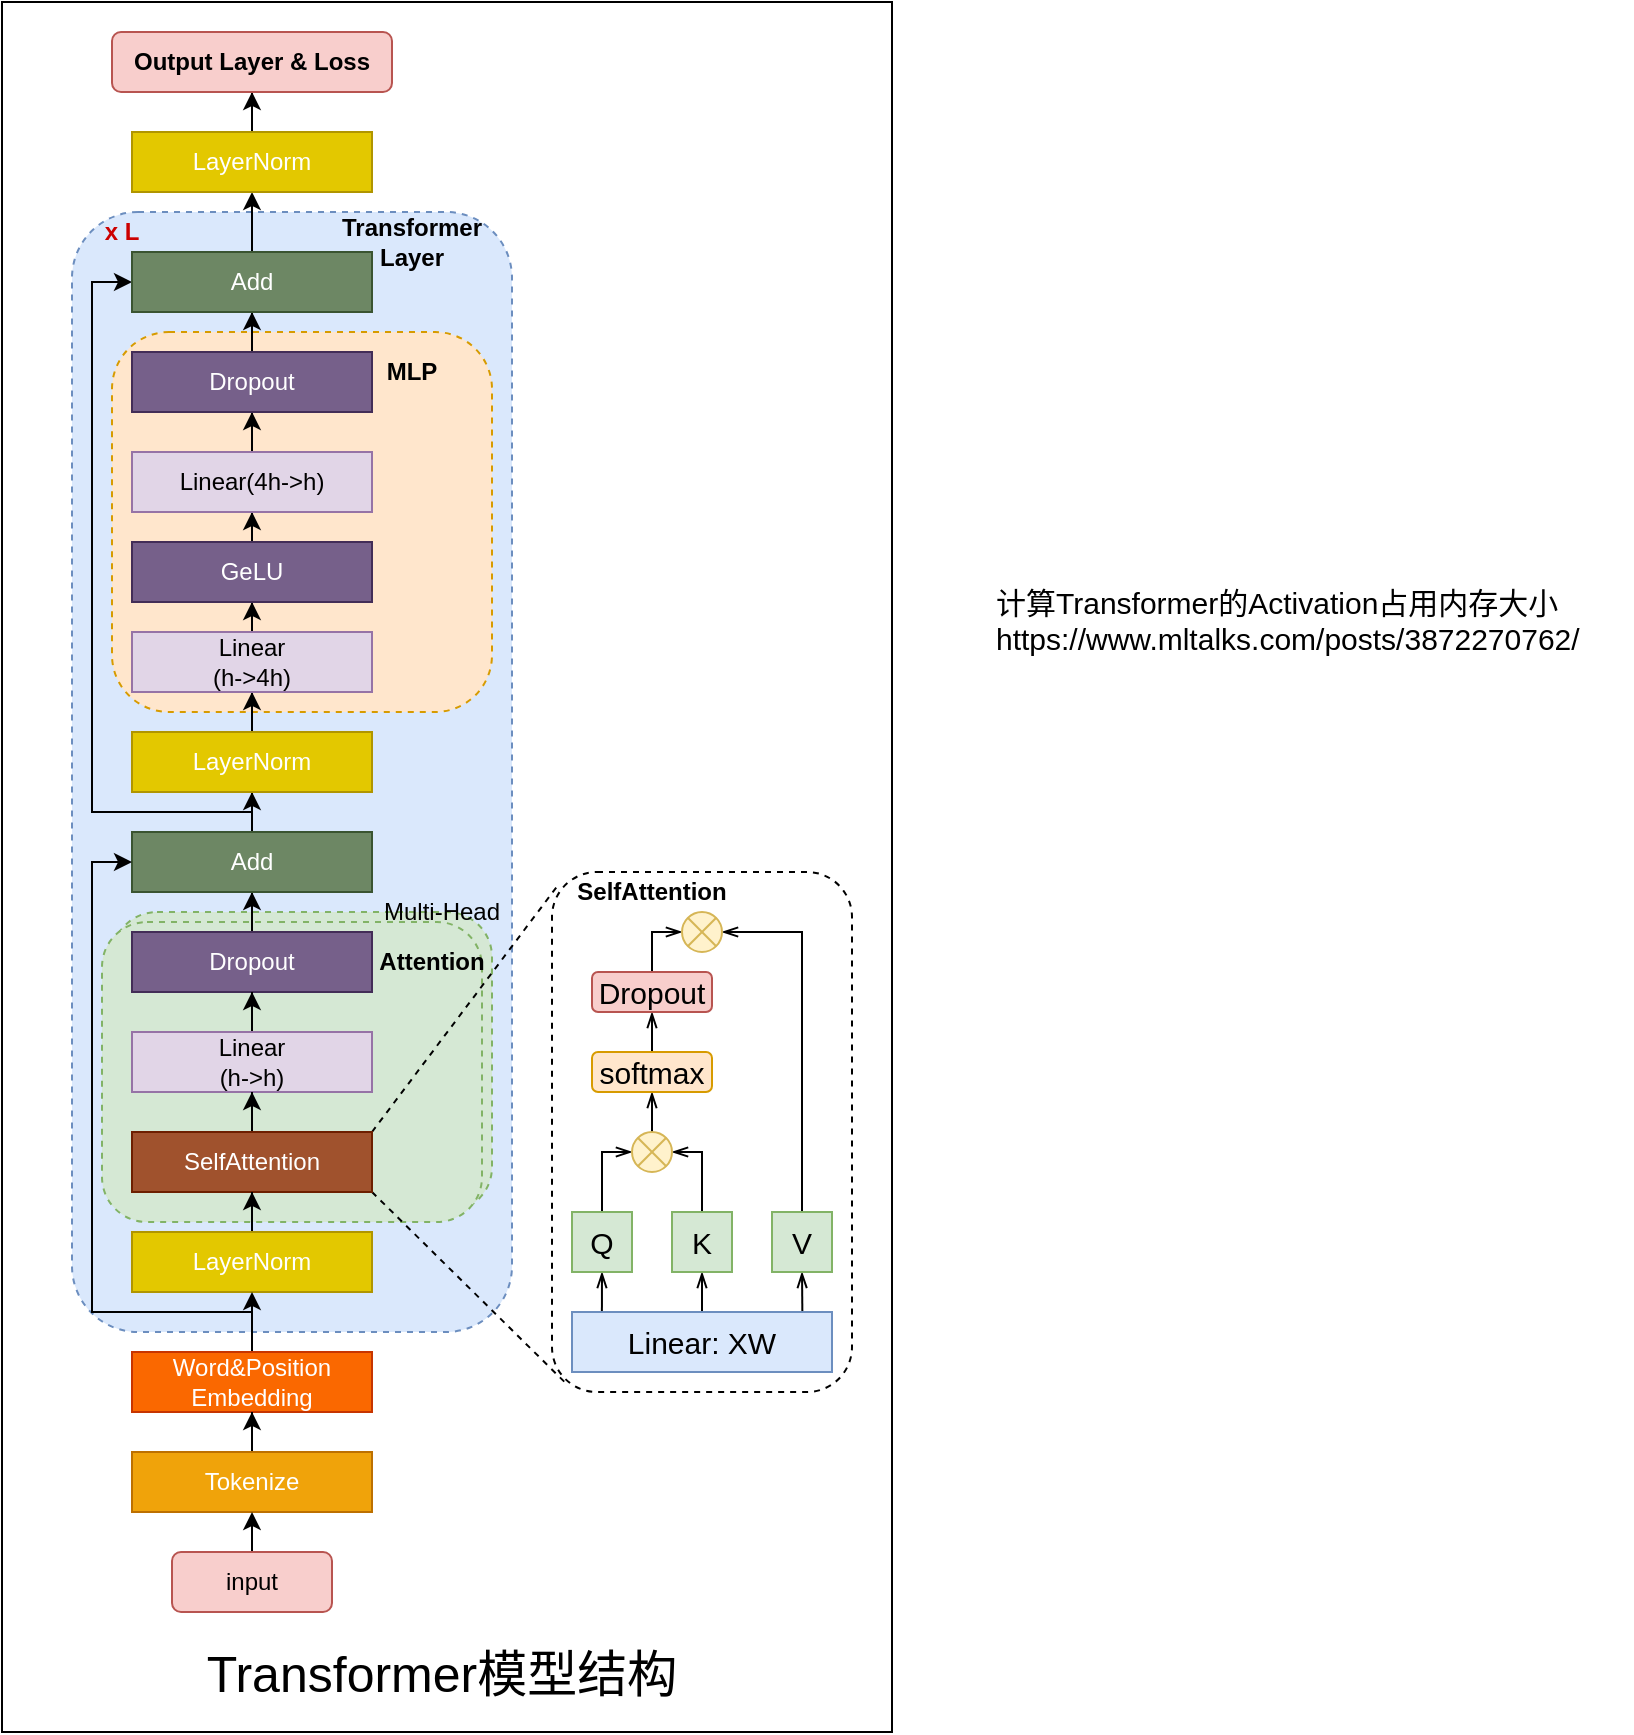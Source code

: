 <mxfile version="14.5.1" type="device"><diagram id="cUBRVDNArKuxdHqiCQT8" name="模型结构"><mxGraphModel dx="1074" dy="867" grid="1" gridSize="10" guides="1" tooltips="1" connect="1" arrows="1" fold="1" page="1" pageScale="1" pageWidth="827" pageHeight="1169" math="1" shadow="0"><root><mxCell id="0"/><mxCell id="1" parent="0"/><mxCell id="A5QalMuZ2-KxispOFJvN-50" value="" style="rounded=0;whiteSpace=wrap;html=1;fontColor=#CC0000;" parent="1" vertex="1"><mxGeometry x="45" y="25" width="445" height="865" as="geometry"/></mxCell><mxCell id="A5QalMuZ2-KxispOFJvN-47" value="" style="rounded=1;whiteSpace=wrap;html=1;dashed=1;fillColor=#dae8fc;strokeColor=#6c8ebf;" parent="1" vertex="1"><mxGeometry x="80" y="130" width="220" height="560" as="geometry"/></mxCell><mxCell id="TgpYn0rv40mERo8kZmBB-31" value="" style="rounded=1;whiteSpace=wrap;html=1;dashed=1;fillColor=#d5e8d4;strokeColor=#82b366;" parent="1" vertex="1"><mxGeometry x="100" y="480" width="190" height="150" as="geometry"/></mxCell><mxCell id="TgpYn0rv40mERo8kZmBB-23" value="" style="rounded=1;whiteSpace=wrap;html=1;labelBackgroundColor=none;fontSize=12;align=center;dashed=1;" parent="1" vertex="1"><mxGeometry x="320" y="460" width="150" height="260" as="geometry"/></mxCell><mxCell id="A5QalMuZ2-KxispOFJvN-45" value="" style="rounded=1;whiteSpace=wrap;html=1;dashed=1;fillColor=#ffe6cc;strokeColor=#d79b00;" parent="1" vertex="1"><mxGeometry x="100" y="190" width="190" height="190" as="geometry"/></mxCell><mxCell id="A5QalMuZ2-KxispOFJvN-42" value="" style="rounded=1;whiteSpace=wrap;html=1;dashed=1;fillColor=#d5e8d4;strokeColor=#82b366;" parent="1" vertex="1"><mxGeometry x="95" y="485" width="190" height="150" as="geometry"/></mxCell><mxCell id="A5QalMuZ2-KxispOFJvN-24" style="edgeStyle=orthogonalEdgeStyle;rounded=0;orthogonalLoop=1;jettySize=auto;html=1;entryX=0.5;entryY=1;entryDx=0;entryDy=0;" parent="1" source="A5QalMuZ2-KxispOFJvN-1" target="A5QalMuZ2-KxispOFJvN-6" edge="1"><mxGeometry relative="1" as="geometry"/></mxCell><mxCell id="A5QalMuZ2-KxispOFJvN-1" value="Dropout" style="rounded=0;whiteSpace=wrap;html=1;fillColor=#76608a;strokeColor=#432D57;fontColor=#ffffff;" parent="1" vertex="1"><mxGeometry x="110" y="490" width="120" height="30" as="geometry"/></mxCell><mxCell id="A5QalMuZ2-KxispOFJvN-23" style="edgeStyle=orthogonalEdgeStyle;rounded=0;orthogonalLoop=1;jettySize=auto;html=1;entryX=0.5;entryY=1;entryDx=0;entryDy=0;" parent="1" source="A5QalMuZ2-KxispOFJvN-2" target="A5QalMuZ2-KxispOFJvN-1" edge="1"><mxGeometry relative="1" as="geometry"/></mxCell><mxCell id="A5QalMuZ2-KxispOFJvN-2" value="Linear&lt;br&gt;(h-&amp;gt;h)" style="rounded=0;whiteSpace=wrap;html=1;fillColor=#e1d5e7;strokeColor=#9673a6;" parent="1" vertex="1"><mxGeometry x="110" y="540" width="120" height="30" as="geometry"/></mxCell><mxCell id="A5QalMuZ2-KxispOFJvN-21" value="" style="edgeStyle=orthogonalEdgeStyle;rounded=0;orthogonalLoop=1;jettySize=auto;html=1;" parent="1" source="A5QalMuZ2-KxispOFJvN-3" target="A5QalMuZ2-KxispOFJvN-2" edge="1"><mxGeometry relative="1" as="geometry"/></mxCell><mxCell id="TgpYn0rv40mERo8kZmBB-25" style="edgeStyle=none;rounded=0;orthogonalLoop=1;jettySize=auto;html=1;entryX=0.018;entryY=0.027;entryDx=0;entryDy=0;entryPerimeter=0;endArrow=none;endFill=0;fontSize=12;exitX=1;exitY=0;exitDx=0;exitDy=0;dashed=1;" parent="1" source="A5QalMuZ2-KxispOFJvN-3" target="TgpYn0rv40mERo8kZmBB-23" edge="1"><mxGeometry relative="1" as="geometry"/></mxCell><mxCell id="TgpYn0rv40mERo8kZmBB-26" style="edgeStyle=none;rounded=0;orthogonalLoop=1;jettySize=auto;html=1;entryX=0.053;entryY=0.987;entryDx=0;entryDy=0;entryPerimeter=0;endArrow=none;endFill=0;fontSize=12;exitX=1;exitY=1;exitDx=0;exitDy=0;dashed=1;" parent="1" source="A5QalMuZ2-KxispOFJvN-3" target="TgpYn0rv40mERo8kZmBB-23" edge="1"><mxGeometry relative="1" as="geometry"/></mxCell><mxCell id="A5QalMuZ2-KxispOFJvN-3" value="SelfAttention" style="rounded=0;whiteSpace=wrap;html=1;fillColor=#a0522d;strokeColor=#6D1F00;fontColor=#ffffff;" parent="1" vertex="1"><mxGeometry x="110" y="590" width="120" height="30" as="geometry"/></mxCell><mxCell id="A5QalMuZ2-KxispOFJvN-5" style="edgeStyle=orthogonalEdgeStyle;rounded=0;orthogonalLoop=1;jettySize=auto;html=1;entryX=0.5;entryY=1;entryDx=0;entryDy=0;" parent="1" source="A5QalMuZ2-KxispOFJvN-4" target="A5QalMuZ2-KxispOFJvN-3" edge="1"><mxGeometry relative="1" as="geometry"/></mxCell><mxCell id="A5QalMuZ2-KxispOFJvN-4" value="LayerNorm" style="rounded=0;whiteSpace=wrap;html=1;fillColor=#e3c800;strokeColor=#B09500;fontColor=#ffffff;" parent="1" vertex="1"><mxGeometry x="110" y="640" width="120" height="30" as="geometry"/></mxCell><mxCell id="A5QalMuZ2-KxispOFJvN-25" style="edgeStyle=orthogonalEdgeStyle;rounded=0;orthogonalLoop=1;jettySize=auto;html=1;entryX=0.5;entryY=1;entryDx=0;entryDy=0;" parent="1" source="A5QalMuZ2-KxispOFJvN-6" target="A5QalMuZ2-KxispOFJvN-7" edge="1"><mxGeometry relative="1" as="geometry"/></mxCell><mxCell id="A5QalMuZ2-KxispOFJvN-41" style="edgeStyle=orthogonalEdgeStyle;rounded=0;orthogonalLoop=1;jettySize=auto;html=1;entryX=0;entryY=0.5;entryDx=0;entryDy=0;" parent="1" source="A5QalMuZ2-KxispOFJvN-6" target="A5QalMuZ2-KxispOFJvN-12" edge="1"><mxGeometry relative="1" as="geometry"><Array as="points"><mxPoint x="170" y="430"/><mxPoint x="90" y="430"/><mxPoint x="90" y="165"/></Array></mxGeometry></mxCell><mxCell id="A5QalMuZ2-KxispOFJvN-6" value="Add" style="rounded=0;whiteSpace=wrap;html=1;fillColor=#6d8764;strokeColor=#3A5431;fontColor=#ffffff;" parent="1" vertex="1"><mxGeometry x="110" y="440" width="120" height="30" as="geometry"/></mxCell><mxCell id="A5QalMuZ2-KxispOFJvN-26" style="edgeStyle=orthogonalEdgeStyle;rounded=0;orthogonalLoop=1;jettySize=auto;html=1;entryX=0.5;entryY=1;entryDx=0;entryDy=0;" parent="1" source="A5QalMuZ2-KxispOFJvN-7" target="A5QalMuZ2-KxispOFJvN-8" edge="1"><mxGeometry relative="1" as="geometry"/></mxCell><mxCell id="A5QalMuZ2-KxispOFJvN-7" value="LayerNorm" style="rounded=0;whiteSpace=wrap;html=1;fillColor=#e3c800;strokeColor=#B09500;fontColor=#ffffff;" parent="1" vertex="1"><mxGeometry x="110" y="390" width="120" height="30" as="geometry"/></mxCell><mxCell id="A5QalMuZ2-KxispOFJvN-28" style="edgeStyle=orthogonalEdgeStyle;rounded=0;orthogonalLoop=1;jettySize=auto;html=1;entryX=0.5;entryY=1;entryDx=0;entryDy=0;" parent="1" source="A5QalMuZ2-KxispOFJvN-8" target="A5QalMuZ2-KxispOFJvN-9" edge="1"><mxGeometry relative="1" as="geometry"/></mxCell><mxCell id="A5QalMuZ2-KxispOFJvN-8" value="Linear&lt;br&gt;(h-&amp;gt;4h)" style="rounded=0;whiteSpace=wrap;html=1;fillColor=#e1d5e7;strokeColor=#9673a6;" parent="1" vertex="1"><mxGeometry x="110" y="340" width="120" height="30" as="geometry"/></mxCell><mxCell id="A5QalMuZ2-KxispOFJvN-29" style="edgeStyle=orthogonalEdgeStyle;rounded=0;orthogonalLoop=1;jettySize=auto;html=1;entryX=0.5;entryY=1;entryDx=0;entryDy=0;" parent="1" source="A5QalMuZ2-KxispOFJvN-9" target="A5QalMuZ2-KxispOFJvN-10" edge="1"><mxGeometry relative="1" as="geometry"/></mxCell><mxCell id="A5QalMuZ2-KxispOFJvN-9" value="GeLU" style="rounded=0;whiteSpace=wrap;html=1;fillColor=#76608a;strokeColor=#432D57;fontColor=#ffffff;" parent="1" vertex="1"><mxGeometry x="110" y="295" width="120" height="30" as="geometry"/></mxCell><mxCell id="A5QalMuZ2-KxispOFJvN-30" style="edgeStyle=orthogonalEdgeStyle;rounded=0;orthogonalLoop=1;jettySize=auto;html=1;entryX=0.5;entryY=1;entryDx=0;entryDy=0;" parent="1" source="A5QalMuZ2-KxispOFJvN-10" target="A5QalMuZ2-KxispOFJvN-11" edge="1"><mxGeometry relative="1" as="geometry"/></mxCell><mxCell id="A5QalMuZ2-KxispOFJvN-10" value="Linear(4h-&amp;gt;h)" style="rounded=0;whiteSpace=wrap;html=1;fillColor=#e1d5e7;strokeColor=#9673a6;" parent="1" vertex="1"><mxGeometry x="110" y="250" width="120" height="30" as="geometry"/></mxCell><mxCell id="A5QalMuZ2-KxispOFJvN-31" style="edgeStyle=orthogonalEdgeStyle;rounded=0;orthogonalLoop=1;jettySize=auto;html=1;entryX=0.5;entryY=1;entryDx=0;entryDy=0;" parent="1" source="A5QalMuZ2-KxispOFJvN-11" target="A5QalMuZ2-KxispOFJvN-12" edge="1"><mxGeometry relative="1" as="geometry"/></mxCell><mxCell id="A5QalMuZ2-KxispOFJvN-11" value="Dropout" style="rounded=0;whiteSpace=wrap;html=1;fillColor=#76608a;strokeColor=#432D57;fontColor=#ffffff;" parent="1" vertex="1"><mxGeometry x="110" y="200" width="120" height="30" as="geometry"/></mxCell><mxCell id="A5QalMuZ2-KxispOFJvN-32" style="edgeStyle=orthogonalEdgeStyle;rounded=0;orthogonalLoop=1;jettySize=auto;html=1;entryX=0.5;entryY=1;entryDx=0;entryDy=0;" parent="1" source="A5QalMuZ2-KxispOFJvN-12" target="A5QalMuZ2-KxispOFJvN-13" edge="1"><mxGeometry relative="1" as="geometry"/></mxCell><mxCell id="A5QalMuZ2-KxispOFJvN-12" value="Add" style="rounded=0;whiteSpace=wrap;html=1;fillColor=#6d8764;strokeColor=#3A5431;fontColor=#ffffff;" parent="1" vertex="1"><mxGeometry x="110" y="150" width="120" height="30" as="geometry"/></mxCell><mxCell id="A5QalMuZ2-KxispOFJvN-33" style="edgeStyle=orthogonalEdgeStyle;rounded=0;orthogonalLoop=1;jettySize=auto;html=1;entryX=0.5;entryY=1;entryDx=0;entryDy=0;" parent="1" source="A5QalMuZ2-KxispOFJvN-13" target="A5QalMuZ2-KxispOFJvN-17" edge="1"><mxGeometry relative="1" as="geometry"/></mxCell><mxCell id="A5QalMuZ2-KxispOFJvN-13" value="LayerNorm" style="rounded=0;whiteSpace=wrap;html=1;fillColor=#e3c800;strokeColor=#B09500;fontColor=#ffffff;" parent="1" vertex="1"><mxGeometry x="110" y="90" width="120" height="30" as="geometry"/></mxCell><mxCell id="A5QalMuZ2-KxispOFJvN-20" value="" style="edgeStyle=orthogonalEdgeStyle;rounded=0;orthogonalLoop=1;jettySize=auto;html=1;" parent="1" source="A5QalMuZ2-KxispOFJvN-14" target="A5QalMuZ2-KxispOFJvN-4" edge="1"><mxGeometry relative="1" as="geometry"/></mxCell><mxCell id="A5QalMuZ2-KxispOFJvN-40" style="edgeStyle=orthogonalEdgeStyle;rounded=0;orthogonalLoop=1;jettySize=auto;html=1;entryX=0;entryY=0.5;entryDx=0;entryDy=0;" parent="1" source="A5QalMuZ2-KxispOFJvN-14" target="A5QalMuZ2-KxispOFJvN-6" edge="1"><mxGeometry relative="1" as="geometry"><Array as="points"><mxPoint x="170" y="680"/><mxPoint x="90" y="680"/><mxPoint x="90" y="455"/></Array></mxGeometry></mxCell><mxCell id="A5QalMuZ2-KxispOFJvN-14" value="Word&amp;amp;Position &lt;br&gt;Embedding" style="rounded=0;whiteSpace=wrap;html=1;fillColor=#fa6800;strokeColor=#C73500;fontColor=#ffffff;" parent="1" vertex="1"><mxGeometry x="110" y="700" width="120" height="30" as="geometry"/></mxCell><mxCell id="A5QalMuZ2-KxispOFJvN-19" value="" style="edgeStyle=orthogonalEdgeStyle;rounded=0;orthogonalLoop=1;jettySize=auto;html=1;" parent="1" source="A5QalMuZ2-KxispOFJvN-15" target="A5QalMuZ2-KxispOFJvN-14" edge="1"><mxGeometry relative="1" as="geometry"/></mxCell><mxCell id="A5QalMuZ2-KxispOFJvN-15" value="Tokenize" style="rounded=0;whiteSpace=wrap;html=1;fillColor=#f0a30a;strokeColor=#BD7000;fontColor=#ffffff;" parent="1" vertex="1"><mxGeometry x="110" y="750" width="120" height="30" as="geometry"/></mxCell><mxCell id="A5QalMuZ2-KxispOFJvN-17" value="Output Layer &amp;amp; Loss" style="rounded=1;whiteSpace=wrap;html=1;fontStyle=1;fillColor=#f8cecc;strokeColor=#b85450;" parent="1" vertex="1"><mxGeometry x="100" y="40" width="140" height="30" as="geometry"/></mxCell><mxCell id="A5QalMuZ2-KxispOFJvN-36" style="edgeStyle=orthogonalEdgeStyle;rounded=0;orthogonalLoop=1;jettySize=auto;html=1;entryX=0.5;entryY=1;entryDx=0;entryDy=0;exitX=0.5;exitY=0;exitDx=0;exitDy=0;" parent="1" source="A5QalMuZ2-KxispOFJvN-37" target="A5QalMuZ2-KxispOFJvN-15" edge="1"><mxGeometry relative="1" as="geometry"><mxPoint x="170.0" y="945" as="sourcePoint"/></mxGeometry></mxCell><mxCell id="A5QalMuZ2-KxispOFJvN-37" value="input" style="rounded=1;whiteSpace=wrap;html=1;fillColor=#f8cecc;strokeColor=#b85450;" parent="1" vertex="1"><mxGeometry x="130" y="800" width="80" height="30" as="geometry"/></mxCell><mxCell id="A5QalMuZ2-KxispOFJvN-39" style="edgeStyle=orthogonalEdgeStyle;rounded=0;orthogonalLoop=1;jettySize=auto;html=1;exitX=0.5;exitY=1;exitDx=0;exitDy=0;" parent="1" source="A5QalMuZ2-KxispOFJvN-37" target="A5QalMuZ2-KxispOFJvN-37" edge="1"><mxGeometry relative="1" as="geometry"/></mxCell><mxCell id="A5QalMuZ2-KxispOFJvN-44" value="Attention" style="text;html=1;strokeColor=none;fillColor=none;align=center;verticalAlign=middle;whiteSpace=wrap;rounded=0;dashed=1;fontStyle=1" parent="1" vertex="1"><mxGeometry x="230" y="495" width="60" height="20" as="geometry"/></mxCell><mxCell id="A5QalMuZ2-KxispOFJvN-46" value="MLP" style="text;html=1;strokeColor=none;fillColor=none;align=center;verticalAlign=middle;whiteSpace=wrap;rounded=0;dashed=1;fontStyle=1" parent="1" vertex="1"><mxGeometry x="230" y="200" width="40" height="20" as="geometry"/></mxCell><mxCell id="A5QalMuZ2-KxispOFJvN-48" value="Transformer&lt;br&gt;Layer" style="text;html=1;strokeColor=none;fillColor=none;align=center;verticalAlign=middle;whiteSpace=wrap;rounded=0;dashed=1;fontStyle=1" parent="1" vertex="1"><mxGeometry x="215" y="130" width="70" height="30" as="geometry"/></mxCell><mxCell id="A5QalMuZ2-KxispOFJvN-49" value="x L" style="text;html=1;strokeColor=none;fillColor=none;align=center;verticalAlign=middle;whiteSpace=wrap;rounded=0;dashed=1;fontStyle=1;fontColor=#CC0000;" parent="1" vertex="1"><mxGeometry x="90" y="130" width="30" height="20" as="geometry"/></mxCell><mxCell id="A5QalMuZ2-KxispOFJvN-51" value="Transformer模型结构" style="text;html=1;strokeColor=none;fillColor=none;align=center;verticalAlign=middle;whiteSpace=wrap;rounded=0;dashed=1;fontSize=25;" parent="1" vertex="1"><mxGeometry x="140" y="840" width="250" height="40" as="geometry"/></mxCell><mxCell id="TgpYn0rv40mERo8kZmBB-12" style="edgeStyle=none;rounded=0;orthogonalLoop=1;jettySize=auto;html=1;entryX=0.5;entryY=1;entryDx=0;entryDy=0;endArrow=openThin;endFill=0;fontSize=15;exitX=0.115;exitY=-0.005;exitDx=0;exitDy=0;exitPerimeter=0;" parent="1" source="TgpYn0rv40mERo8kZmBB-1" target="TgpYn0rv40mERo8kZmBB-4" edge="1"><mxGeometry relative="1" as="geometry"/></mxCell><mxCell id="TgpYn0rv40mERo8kZmBB-13" style="edgeStyle=none;rounded=0;orthogonalLoop=1;jettySize=auto;html=1;entryX=0.5;entryY=1;entryDx=0;entryDy=0;endArrow=openThin;endFill=0;fontSize=15;" parent="1" source="TgpYn0rv40mERo8kZmBB-1" target="TgpYn0rv40mERo8kZmBB-5" edge="1"><mxGeometry relative="1" as="geometry"/></mxCell><mxCell id="TgpYn0rv40mERo8kZmBB-14" style="edgeStyle=none;rounded=0;orthogonalLoop=1;jettySize=auto;html=1;entryX=0.5;entryY=1;entryDx=0;entryDy=0;endArrow=openThin;endFill=0;fontSize=15;exitX=0.886;exitY=-0.003;exitDx=0;exitDy=0;exitPerimeter=0;" parent="1" source="TgpYn0rv40mERo8kZmBB-1" target="TgpYn0rv40mERo8kZmBB-6" edge="1"><mxGeometry relative="1" as="geometry"/></mxCell><mxCell id="TgpYn0rv40mERo8kZmBB-1" value="Linear: XW" style="rounded=0;whiteSpace=wrap;html=1;labelBackgroundColor=none;fontSize=15;align=center;fillColor=#dae8fc;strokeColor=#6c8ebf;" parent="1" vertex="1"><mxGeometry x="330" y="680" width="130" height="30" as="geometry"/></mxCell><mxCell id="TgpYn0rv40mERo8kZmBB-15" style="edgeStyle=none;rounded=0;orthogonalLoop=1;jettySize=auto;html=1;entryX=0;entryY=0.5;entryDx=0;entryDy=0;endArrow=openThin;endFill=0;fontSize=15;exitX=0.5;exitY=0;exitDx=0;exitDy=0;" parent="1" source="TgpYn0rv40mERo8kZmBB-4" target="TgpYn0rv40mERo8kZmBB-7" edge="1"><mxGeometry relative="1" as="geometry"><Array as="points"><mxPoint x="345" y="600"/></Array></mxGeometry></mxCell><mxCell id="TgpYn0rv40mERo8kZmBB-4" value="Q" style="rounded=0;whiteSpace=wrap;html=1;labelBackgroundColor=none;fontSize=15;align=center;fillColor=#d5e8d4;strokeColor=#82b366;" parent="1" vertex="1"><mxGeometry x="330" y="630" width="30" height="30" as="geometry"/></mxCell><mxCell id="TgpYn0rv40mERo8kZmBB-16" style="edgeStyle=none;rounded=0;orthogonalLoop=1;jettySize=auto;html=1;entryX=1;entryY=0.5;entryDx=0;entryDy=0;endArrow=openThin;endFill=0;fontSize=15;exitX=0.5;exitY=0;exitDx=0;exitDy=0;" parent="1" source="TgpYn0rv40mERo8kZmBB-5" target="TgpYn0rv40mERo8kZmBB-7" edge="1"><mxGeometry relative="1" as="geometry"><Array as="points"><mxPoint x="395" y="600"/></Array></mxGeometry></mxCell><mxCell id="TgpYn0rv40mERo8kZmBB-5" value="K" style="rounded=0;whiteSpace=wrap;html=1;labelBackgroundColor=none;fontSize=15;align=center;fillColor=#d5e8d4;strokeColor=#82b366;" parent="1" vertex="1"><mxGeometry x="380" y="630" width="30" height="30" as="geometry"/></mxCell><mxCell id="TgpYn0rv40mERo8kZmBB-20" style="edgeStyle=none;rounded=0;orthogonalLoop=1;jettySize=auto;html=1;entryX=1;entryY=0.5;entryDx=0;entryDy=0;endArrow=openThin;endFill=0;fontSize=15;exitX=0.5;exitY=0;exitDx=0;exitDy=0;" parent="1" source="TgpYn0rv40mERo8kZmBB-6" target="TgpYn0rv40mERo8kZmBB-19" edge="1"><mxGeometry relative="1" as="geometry"><Array as="points"><mxPoint x="445" y="490"/></Array></mxGeometry></mxCell><mxCell id="TgpYn0rv40mERo8kZmBB-6" value="V" style="rounded=0;whiteSpace=wrap;html=1;labelBackgroundColor=none;fontSize=15;align=center;fillColor=#d5e8d4;strokeColor=#82b366;" parent="1" vertex="1"><mxGeometry x="430" y="630" width="30" height="30" as="geometry"/></mxCell><mxCell id="TgpYn0rv40mERo8kZmBB-17" style="edgeStyle=none;rounded=0;orthogonalLoop=1;jettySize=auto;html=1;entryX=0.5;entryY=1;entryDx=0;entryDy=0;endArrow=openThin;endFill=0;fontSize=15;" parent="1" source="TgpYn0rv40mERo8kZmBB-7" target="TgpYn0rv40mERo8kZmBB-8" edge="1"><mxGeometry relative="1" as="geometry"/></mxCell><mxCell id="TgpYn0rv40mERo8kZmBB-7" value="" style="shape=sumEllipse;perimeter=ellipsePerimeter;whiteSpace=wrap;html=1;backgroundOutline=1;rounded=0;labelBackgroundColor=none;fontSize=15;align=center;fillColor=#fff2cc;strokeColor=#d6b656;" parent="1" vertex="1"><mxGeometry x="360" y="590" width="20" height="20" as="geometry"/></mxCell><mxCell id="TgpYn0rv40mERo8kZmBB-18" style="edgeStyle=none;rounded=0;orthogonalLoop=1;jettySize=auto;html=1;entryX=0.5;entryY=1;entryDx=0;entryDy=0;endArrow=openThin;endFill=0;fontSize=15;" parent="1" source="TgpYn0rv40mERo8kZmBB-8" target="TgpYn0rv40mERo8kZmBB-9" edge="1"><mxGeometry relative="1" as="geometry"/></mxCell><mxCell id="TgpYn0rv40mERo8kZmBB-8" value="softmax" style="rounded=1;whiteSpace=wrap;html=1;labelBackgroundColor=none;fontSize=15;align=center;fillColor=#ffe6cc;strokeColor=#d79b00;" parent="1" vertex="1"><mxGeometry x="340" y="550" width="60" height="20" as="geometry"/></mxCell><mxCell id="TgpYn0rv40mERo8kZmBB-21" style="edgeStyle=none;rounded=0;orthogonalLoop=1;jettySize=auto;html=1;entryX=0;entryY=0.5;entryDx=0;entryDy=0;endArrow=openThin;endFill=0;fontSize=15;exitX=0.5;exitY=0;exitDx=0;exitDy=0;" parent="1" source="TgpYn0rv40mERo8kZmBB-9" target="TgpYn0rv40mERo8kZmBB-19" edge="1"><mxGeometry relative="1" as="geometry"><Array as="points"><mxPoint x="370" y="490"/></Array></mxGeometry></mxCell><mxCell id="TgpYn0rv40mERo8kZmBB-9" value="Dropout" style="rounded=1;whiteSpace=wrap;html=1;labelBackgroundColor=none;fontSize=15;align=center;fillColor=#f8cecc;strokeColor=#b85450;" parent="1" vertex="1"><mxGeometry x="340" y="510" width="60" height="20" as="geometry"/></mxCell><mxCell id="TgpYn0rv40mERo8kZmBB-19" value="" style="shape=sumEllipse;perimeter=ellipsePerimeter;whiteSpace=wrap;html=1;backgroundOutline=1;rounded=0;labelBackgroundColor=none;fontSize=15;align=center;fillColor=#fff2cc;strokeColor=#d6b656;" parent="1" vertex="1"><mxGeometry x="385" y="480" width="20" height="20" as="geometry"/></mxCell><mxCell id="TgpYn0rv40mERo8kZmBB-24" style="edgeStyle=none;rounded=0;orthogonalLoop=1;jettySize=auto;html=1;entryX=0.5;entryY=0;entryDx=0;entryDy=0;endArrow=openThin;endFill=0;fontSize=12;" parent="1" source="TgpYn0rv40mERo8kZmBB-23" target="TgpYn0rv40mERo8kZmBB-23" edge="1"><mxGeometry relative="1" as="geometry"/></mxCell><mxCell id="TgpYn0rv40mERo8kZmBB-27" value="SelfAttention" style="text;html=1;strokeColor=none;fillColor=none;align=center;verticalAlign=middle;whiteSpace=wrap;rounded=0;dashed=1;fontStyle=1" parent="1" vertex="1"><mxGeometry x="340" y="460" width="60" height="20" as="geometry"/></mxCell><UserObject label="计算Transformer的Activation占用内存大小&lt;br&gt;https://www.mltalks.com/posts/3872270762/" link="https://www.mltalks.com/posts/3872270762/" id="TgpYn0rv40mERo8kZmBB-30"><mxCell style="text;whiteSpace=wrap;html=1;fontSize=15;" parent="1" vertex="1"><mxGeometry x="540" y="310" width="320" height="30" as="geometry"/></mxCell></UserObject><mxCell id="TgpYn0rv40mERo8kZmBB-32" value="Multi-Head" style="text;html=1;strokeColor=none;fillColor=none;align=center;verticalAlign=middle;whiteSpace=wrap;rounded=0;dashed=1;fontStyle=0" parent="1" vertex="1"><mxGeometry x="230" y="470" width="70" height="20" as="geometry"/></mxCell></root></mxGraphModel></diagram></mxfile>